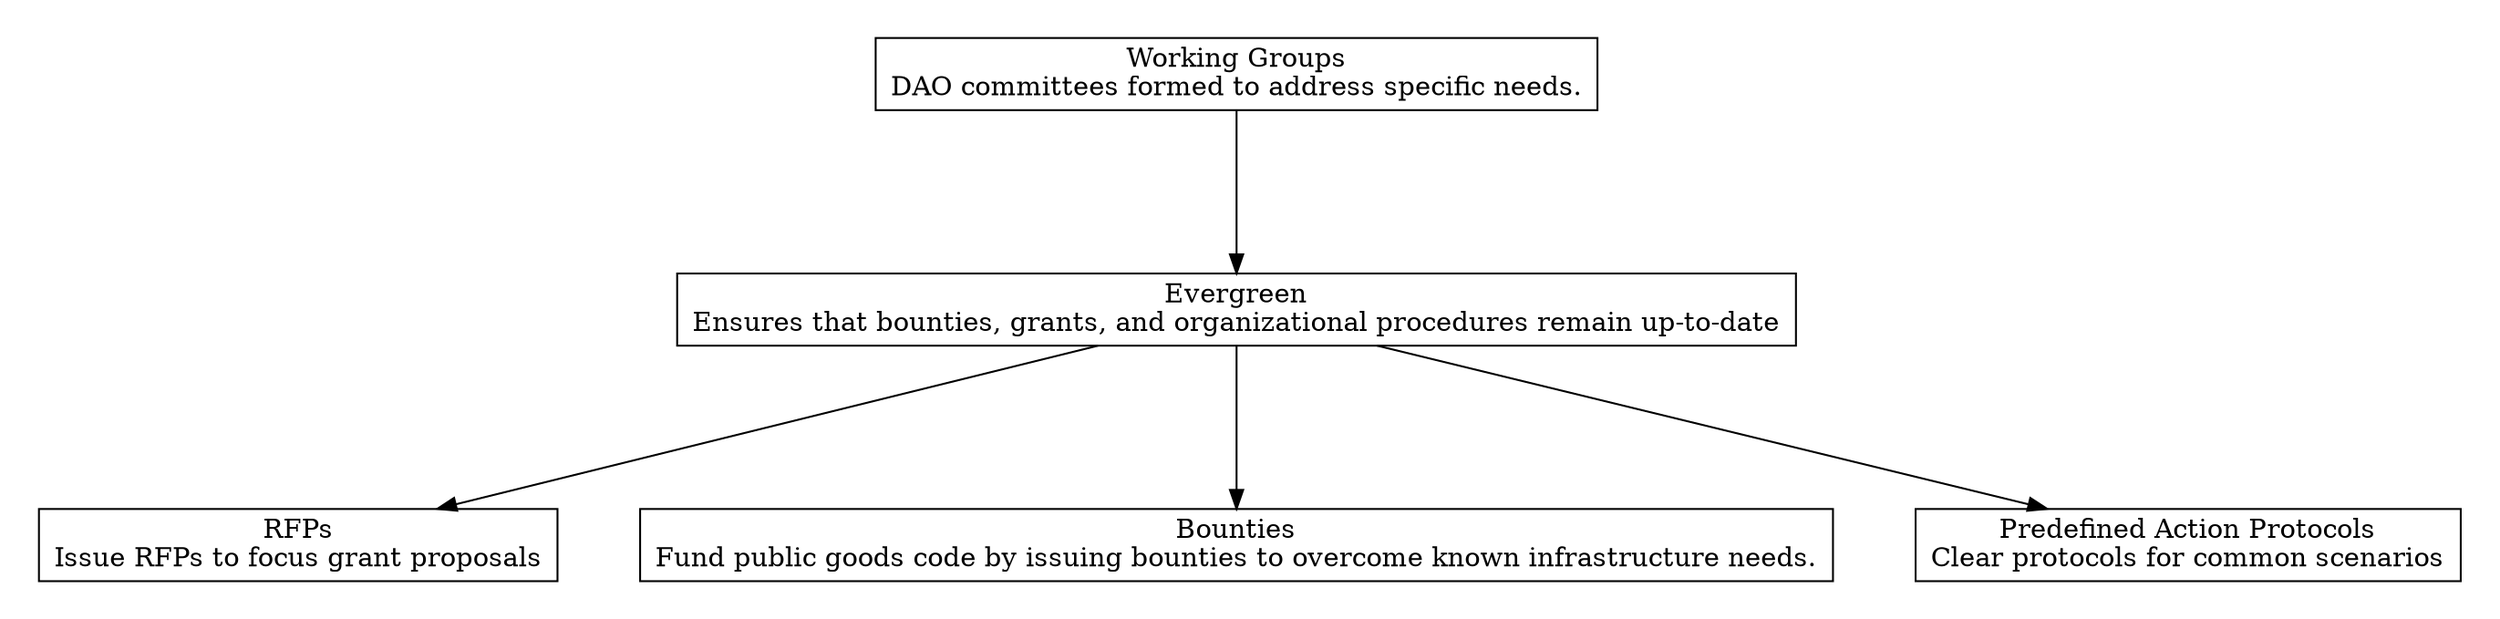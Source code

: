 digraph "" {
	graph [nodesep=0.6,
		rankdir=TB,
		ranksep=1.2
	];
	node [label="\N",
		shape=box
	];
	subgraph cluster_predecessors {
		graph [rank=max,
			style=invis
		];
		"Working Groups"	[label="Working Groups\nDAO committees formed to address specific needs."];
	}
	subgraph cluster_descendants {
		graph [rank=min,
			style=invis
		];
		"Predefined Action Protocols"	[label="Predefined Action Protocols\nClear protocols for common scenarios"];
		Bounties	[label="Bounties\nFund public goods code by issuing bounties to overcome known infrastructure needs."];
		RFPs	[label="RFPs\nIssue RFPs to focus grant proposals"];
	}
	Evergreen	[label="Evergreen\nEnsures that bounties, grants, and organizational procedures remain up-to-date"];
	Evergreen -> "Predefined Action Protocols";
	Evergreen -> Bounties;
	Evergreen -> RFPs;
	"Working Groups" -> Evergreen;
}
